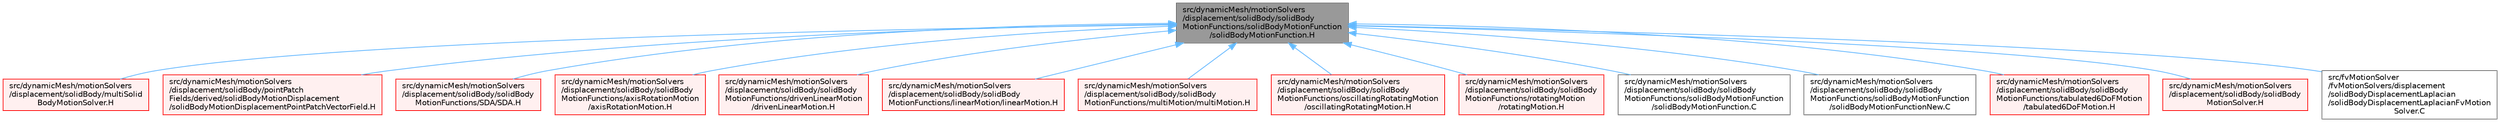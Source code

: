 digraph "src/dynamicMesh/motionSolvers/displacement/solidBody/solidBodyMotionFunctions/solidBodyMotionFunction/solidBodyMotionFunction.H"
{
 // LATEX_PDF_SIZE
  bgcolor="transparent";
  edge [fontname=Helvetica,fontsize=10,labelfontname=Helvetica,labelfontsize=10];
  node [fontname=Helvetica,fontsize=10,shape=box,height=0.2,width=0.4];
  Node1 [id="Node000001",label="src/dynamicMesh/motionSolvers\l/displacement/solidBody/solidBody\lMotionFunctions/solidBodyMotionFunction\l/solidBodyMotionFunction.H",height=0.2,width=0.4,color="gray40", fillcolor="grey60", style="filled", fontcolor="black",tooltip=" "];
  Node1 -> Node2 [id="edge1_Node000001_Node000002",dir="back",color="steelblue1",style="solid",tooltip=" "];
  Node2 [id="Node000002",label="src/dynamicMesh/motionSolvers\l/displacement/solidBody/multiSolid\lBodyMotionSolver.H",height=0.2,width=0.4,color="red", fillcolor="#FFF0F0", style="filled",URL="$multiSolidBodyMotionSolver_8H.html",tooltip=" "];
  Node1 -> Node4 [id="edge2_Node000001_Node000004",dir="back",color="steelblue1",style="solid",tooltip=" "];
  Node4 [id="Node000004",label="src/dynamicMesh/motionSolvers\l/displacement/solidBody/pointPatch\lFields/derived/solidBodyMotionDisplacement\l/solidBodyMotionDisplacementPointPatchVectorField.H",height=0.2,width=0.4,color="red", fillcolor="#FFF0F0", style="filled",URL="$solidBodyMotionDisplacementPointPatchVectorField_8H.html",tooltip=" "];
  Node1 -> Node6 [id="edge3_Node000001_Node000006",dir="back",color="steelblue1",style="solid",tooltip=" "];
  Node6 [id="Node000006",label="src/dynamicMesh/motionSolvers\l/displacement/solidBody/solidBody\lMotionFunctions/SDA/SDA.H",height=0.2,width=0.4,color="red", fillcolor="#FFF0F0", style="filled",URL="$SDA_8H.html",tooltip=" "];
  Node1 -> Node8 [id="edge4_Node000001_Node000008",dir="back",color="steelblue1",style="solid",tooltip=" "];
  Node8 [id="Node000008",label="src/dynamicMesh/motionSolvers\l/displacement/solidBody/solidBody\lMotionFunctions/axisRotationMotion\l/axisRotationMotion.H",height=0.2,width=0.4,color="red", fillcolor="#FFF0F0", style="filled",URL="$axisRotationMotion_8H.html",tooltip=" "];
  Node1 -> Node10 [id="edge5_Node000001_Node000010",dir="back",color="steelblue1",style="solid",tooltip=" "];
  Node10 [id="Node000010",label="src/dynamicMesh/motionSolvers\l/displacement/solidBody/solidBody\lMotionFunctions/drivenLinearMotion\l/drivenLinearMotion.H",height=0.2,width=0.4,color="red", fillcolor="#FFF0F0", style="filled",URL="$drivenLinearMotion_8H.html",tooltip=" "];
  Node1 -> Node12 [id="edge6_Node000001_Node000012",dir="back",color="steelblue1",style="solid",tooltip=" "];
  Node12 [id="Node000012",label="src/dynamicMesh/motionSolvers\l/displacement/solidBody/solidBody\lMotionFunctions/linearMotion/linearMotion.H",height=0.2,width=0.4,color="red", fillcolor="#FFF0F0", style="filled",URL="$linearMotion_8H.html",tooltip=" "];
  Node1 -> Node14 [id="edge7_Node000001_Node000014",dir="back",color="steelblue1",style="solid",tooltip=" "];
  Node14 [id="Node000014",label="src/dynamicMesh/motionSolvers\l/displacement/solidBody/solidBody\lMotionFunctions/multiMotion/multiMotion.H",height=0.2,width=0.4,color="red", fillcolor="#FFF0F0", style="filled",URL="$multiMotion_8H.html",tooltip=" "];
  Node1 -> Node16 [id="edge8_Node000001_Node000016",dir="back",color="steelblue1",style="solid",tooltip=" "];
  Node16 [id="Node000016",label="src/dynamicMesh/motionSolvers\l/displacement/solidBody/solidBody\lMotionFunctions/oscillatingRotatingMotion\l/oscillatingRotatingMotion.H",height=0.2,width=0.4,color="red", fillcolor="#FFF0F0", style="filled",URL="$oscillatingRotatingMotion_8H.html",tooltip=" "];
  Node1 -> Node18 [id="edge9_Node000001_Node000018",dir="back",color="steelblue1",style="solid",tooltip=" "];
  Node18 [id="Node000018",label="src/dynamicMesh/motionSolvers\l/displacement/solidBody/solidBody\lMotionFunctions/rotatingMotion\l/rotatingMotion.H",height=0.2,width=0.4,color="red", fillcolor="#FFF0F0", style="filled",URL="$rotatingMotion_8H.html",tooltip=" "];
  Node1 -> Node20 [id="edge10_Node000001_Node000020",dir="back",color="steelblue1",style="solid",tooltip=" "];
  Node20 [id="Node000020",label="src/dynamicMesh/motionSolvers\l/displacement/solidBody/solidBody\lMotionFunctions/solidBodyMotionFunction\l/solidBodyMotionFunction.C",height=0.2,width=0.4,color="grey40", fillcolor="white", style="filled",URL="$solidBodyMotionFunction_8C.html",tooltip=" "];
  Node1 -> Node21 [id="edge11_Node000001_Node000021",dir="back",color="steelblue1",style="solid",tooltip=" "];
  Node21 [id="Node000021",label="src/dynamicMesh/motionSolvers\l/displacement/solidBody/solidBody\lMotionFunctions/solidBodyMotionFunction\l/solidBodyMotionFunctionNew.C",height=0.2,width=0.4,color="grey40", fillcolor="white", style="filled",URL="$solidBodyMotionFunctionNew_8C.html",tooltip=" "];
  Node1 -> Node22 [id="edge12_Node000001_Node000022",dir="back",color="steelblue1",style="solid",tooltip=" "];
  Node22 [id="Node000022",label="src/dynamicMesh/motionSolvers\l/displacement/solidBody/solidBody\lMotionFunctions/tabulated6DoFMotion\l/tabulated6DoFMotion.H",height=0.2,width=0.4,color="red", fillcolor="#FFF0F0", style="filled",URL="$tabulated6DoFMotion_8H.html",tooltip=" "];
  Node1 -> Node24 [id="edge13_Node000001_Node000024",dir="back",color="steelblue1",style="solid",tooltip=" "];
  Node24 [id="Node000024",label="src/dynamicMesh/motionSolvers\l/displacement/solidBody/solidBody\lMotionSolver.H",height=0.2,width=0.4,color="red", fillcolor="#FFF0F0", style="filled",URL="$solidBodyMotionSolver_8H.html",tooltip=" "];
  Node1 -> Node26 [id="edge14_Node000001_Node000026",dir="back",color="steelblue1",style="solid",tooltip=" "];
  Node26 [id="Node000026",label="src/fvMotionSolver\l/fvMotionSolvers/displacement\l/solidBodyDisplacementLaplacian\l/solidBodyDisplacementLaplacianFvMotion\lSolver.C",height=0.2,width=0.4,color="grey40", fillcolor="white", style="filled",URL="$solidBodyDisplacementLaplacianFvMotionSolver_8C.html",tooltip=" "];
}
